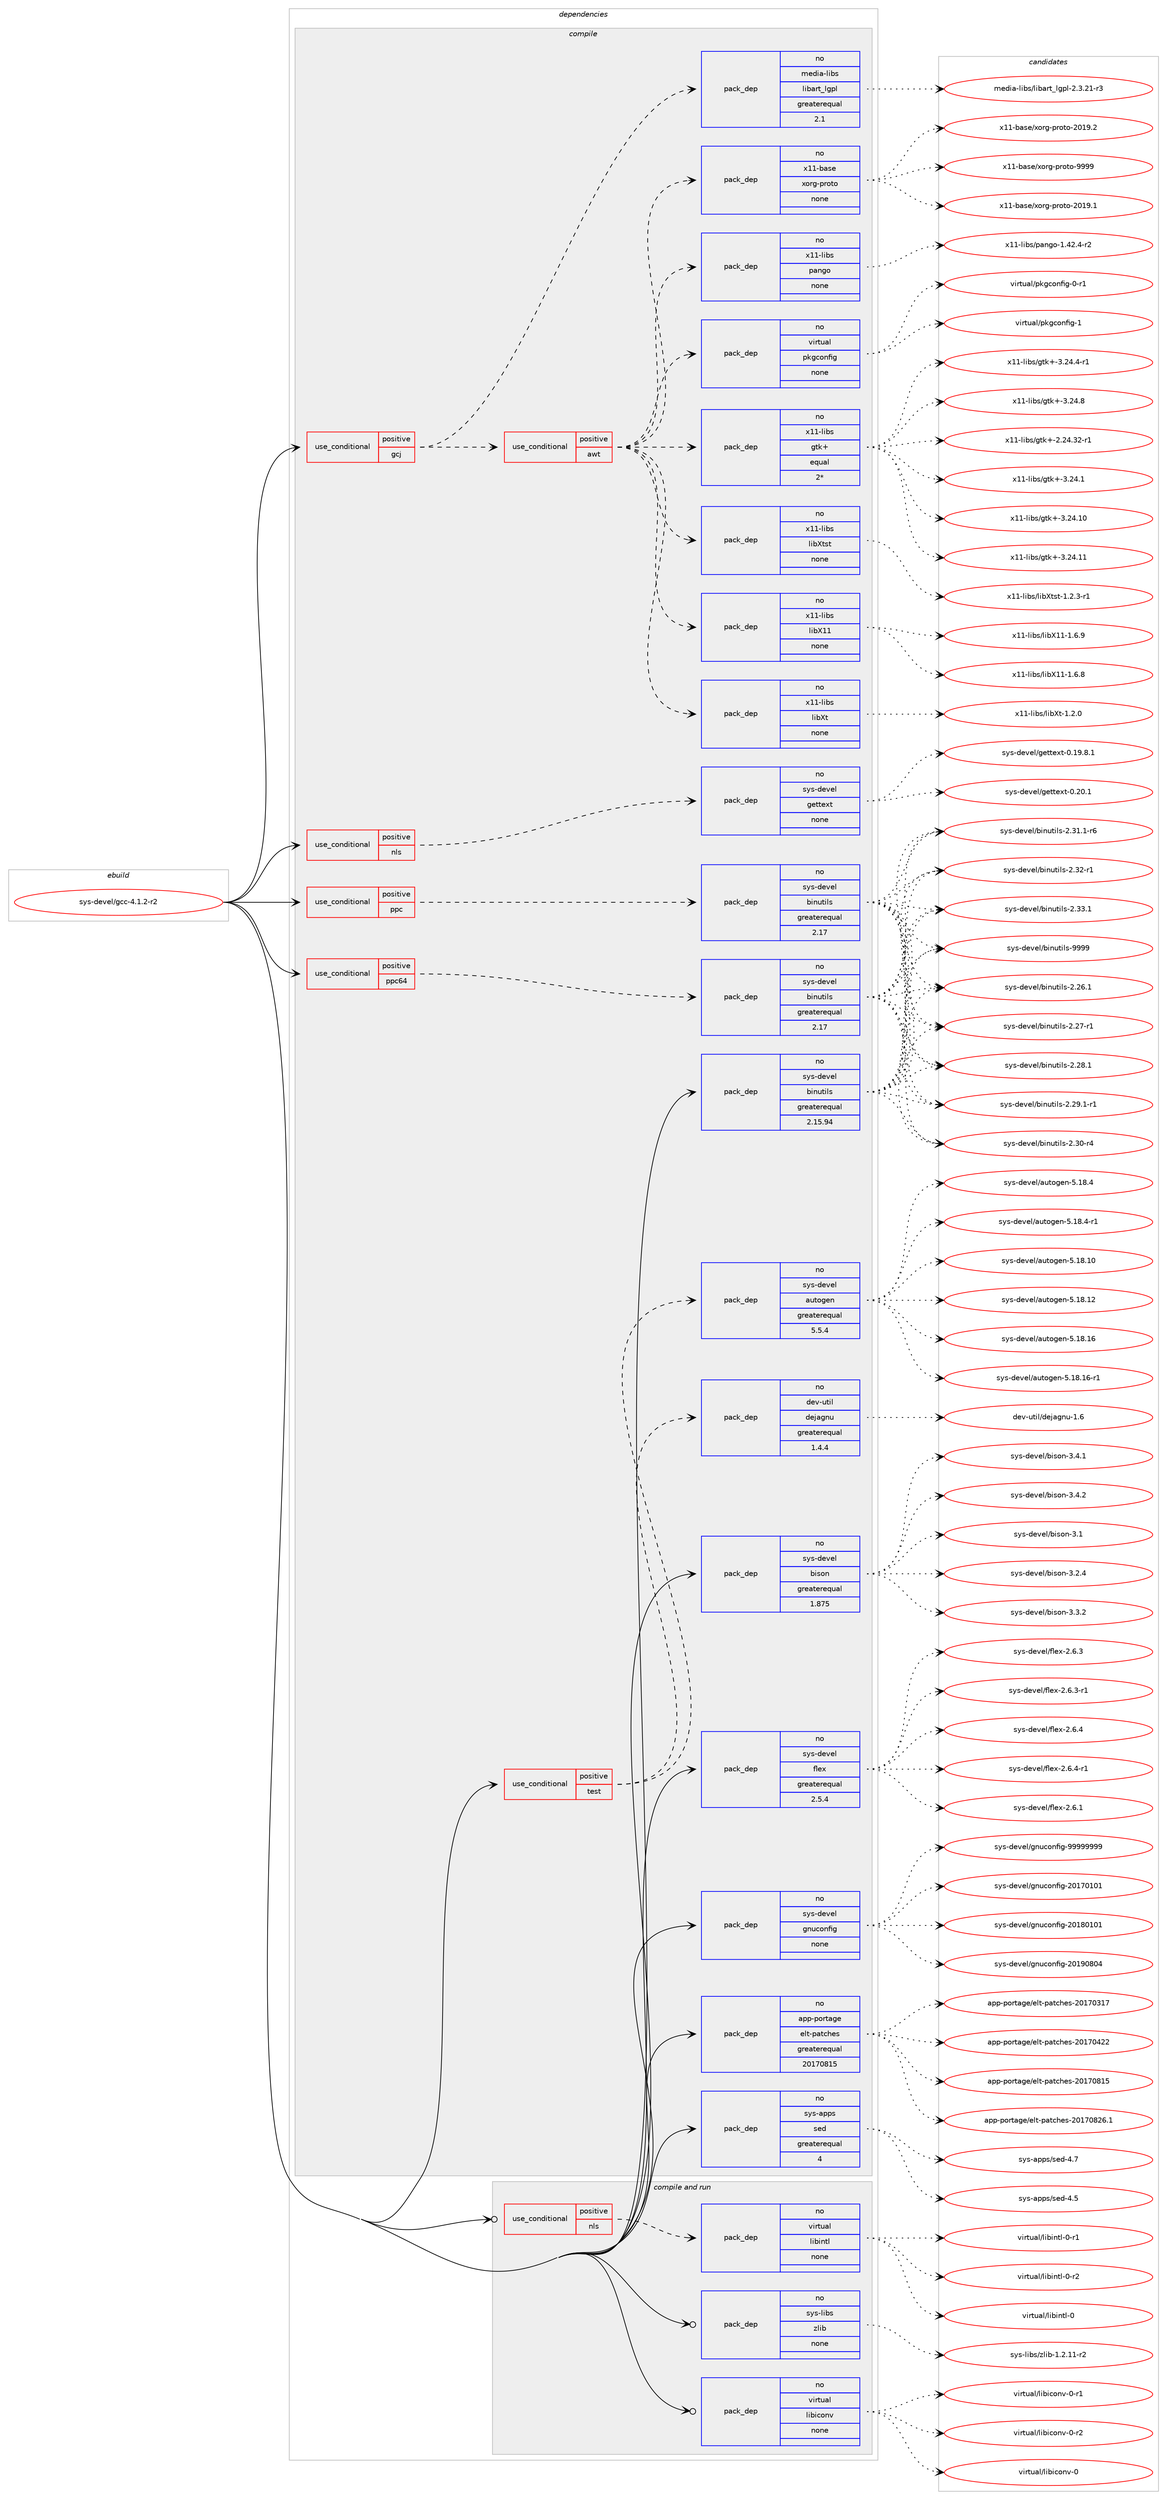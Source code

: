 digraph prolog {

# *************
# Graph options
# *************

newrank=true;
concentrate=true;
compound=true;
graph [rankdir=LR,fontname=Helvetica,fontsize=10,ranksep=1.5];#, ranksep=2.5, nodesep=0.2];
edge  [arrowhead=vee];
node  [fontname=Helvetica,fontsize=10];

# **********
# The ebuild
# **********

subgraph cluster_leftcol {
color=gray;
rank=same;
label=<<i>ebuild</i>>;
id [label="sys-devel/gcc-4.1.2-r2", color=red, width=4, href="../sys-devel/gcc-4.1.2-r2.svg"];
}

# ****************
# The dependencies
# ****************

subgraph cluster_midcol {
color=gray;
label=<<i>dependencies</i>>;
subgraph cluster_compile {
fillcolor="#eeeeee";
style=filled;
label=<<i>compile</i>>;
subgraph cond213735 {
dependency889007 [label=<<TABLE BORDER="0" CELLBORDER="1" CELLSPACING="0" CELLPADDING="4"><TR><TD ROWSPAN="3" CELLPADDING="10">use_conditional</TD></TR><TR><TD>positive</TD></TR><TR><TD>gcj</TD></TR></TABLE>>, shape=none, color=red];
subgraph cond213736 {
dependency889008 [label=<<TABLE BORDER="0" CELLBORDER="1" CELLSPACING="0" CELLPADDING="4"><TR><TD ROWSPAN="3" CELLPADDING="10">use_conditional</TD></TR><TR><TD>positive</TD></TR><TR><TD>awt</TD></TR></TABLE>>, shape=none, color=red];
subgraph pack659711 {
dependency889009 [label=<<TABLE BORDER="0" CELLBORDER="1" CELLSPACING="0" CELLPADDING="4" WIDTH="220"><TR><TD ROWSPAN="6" CELLPADDING="30">pack_dep</TD></TR><TR><TD WIDTH="110">no</TD></TR><TR><TD>x11-base</TD></TR><TR><TD>xorg-proto</TD></TR><TR><TD>none</TD></TR><TR><TD></TD></TR></TABLE>>, shape=none, color=blue];
}
dependency889008:e -> dependency889009:w [weight=20,style="dashed",arrowhead="vee"];
subgraph pack659712 {
dependency889010 [label=<<TABLE BORDER="0" CELLBORDER="1" CELLSPACING="0" CELLPADDING="4" WIDTH="220"><TR><TD ROWSPAN="6" CELLPADDING="30">pack_dep</TD></TR><TR><TD WIDTH="110">no</TD></TR><TR><TD>x11-libs</TD></TR><TR><TD>libXt</TD></TR><TR><TD>none</TD></TR><TR><TD></TD></TR></TABLE>>, shape=none, color=blue];
}
dependency889008:e -> dependency889010:w [weight=20,style="dashed",arrowhead="vee"];
subgraph pack659713 {
dependency889011 [label=<<TABLE BORDER="0" CELLBORDER="1" CELLSPACING="0" CELLPADDING="4" WIDTH="220"><TR><TD ROWSPAN="6" CELLPADDING="30">pack_dep</TD></TR><TR><TD WIDTH="110">no</TD></TR><TR><TD>x11-libs</TD></TR><TR><TD>libX11</TD></TR><TR><TD>none</TD></TR><TR><TD></TD></TR></TABLE>>, shape=none, color=blue];
}
dependency889008:e -> dependency889011:w [weight=20,style="dashed",arrowhead="vee"];
subgraph pack659714 {
dependency889012 [label=<<TABLE BORDER="0" CELLBORDER="1" CELLSPACING="0" CELLPADDING="4" WIDTH="220"><TR><TD ROWSPAN="6" CELLPADDING="30">pack_dep</TD></TR><TR><TD WIDTH="110">no</TD></TR><TR><TD>x11-libs</TD></TR><TR><TD>libXtst</TD></TR><TR><TD>none</TD></TR><TR><TD></TD></TR></TABLE>>, shape=none, color=blue];
}
dependency889008:e -> dependency889012:w [weight=20,style="dashed",arrowhead="vee"];
subgraph pack659715 {
dependency889013 [label=<<TABLE BORDER="0" CELLBORDER="1" CELLSPACING="0" CELLPADDING="4" WIDTH="220"><TR><TD ROWSPAN="6" CELLPADDING="30">pack_dep</TD></TR><TR><TD WIDTH="110">no</TD></TR><TR><TD>x11-libs</TD></TR><TR><TD>gtk+</TD></TR><TR><TD>equal</TD></TR><TR><TD>2*</TD></TR></TABLE>>, shape=none, color=blue];
}
dependency889008:e -> dependency889013:w [weight=20,style="dashed",arrowhead="vee"];
subgraph pack659716 {
dependency889014 [label=<<TABLE BORDER="0" CELLBORDER="1" CELLSPACING="0" CELLPADDING="4" WIDTH="220"><TR><TD ROWSPAN="6" CELLPADDING="30">pack_dep</TD></TR><TR><TD WIDTH="110">no</TD></TR><TR><TD>virtual</TD></TR><TR><TD>pkgconfig</TD></TR><TR><TD>none</TD></TR><TR><TD></TD></TR></TABLE>>, shape=none, color=blue];
}
dependency889008:e -> dependency889014:w [weight=20,style="dashed",arrowhead="vee"];
subgraph pack659717 {
dependency889015 [label=<<TABLE BORDER="0" CELLBORDER="1" CELLSPACING="0" CELLPADDING="4" WIDTH="220"><TR><TD ROWSPAN="6" CELLPADDING="30">pack_dep</TD></TR><TR><TD WIDTH="110">no</TD></TR><TR><TD>x11-libs</TD></TR><TR><TD>pango</TD></TR><TR><TD>none</TD></TR><TR><TD></TD></TR></TABLE>>, shape=none, color=blue];
}
dependency889008:e -> dependency889015:w [weight=20,style="dashed",arrowhead="vee"];
}
dependency889007:e -> dependency889008:w [weight=20,style="dashed",arrowhead="vee"];
subgraph pack659718 {
dependency889016 [label=<<TABLE BORDER="0" CELLBORDER="1" CELLSPACING="0" CELLPADDING="4" WIDTH="220"><TR><TD ROWSPAN="6" CELLPADDING="30">pack_dep</TD></TR><TR><TD WIDTH="110">no</TD></TR><TR><TD>media-libs</TD></TR><TR><TD>libart_lgpl</TD></TR><TR><TD>greaterequal</TD></TR><TR><TD>2.1</TD></TR></TABLE>>, shape=none, color=blue];
}
dependency889007:e -> dependency889016:w [weight=20,style="dashed",arrowhead="vee"];
}
id:e -> dependency889007:w [weight=20,style="solid",arrowhead="vee"];
subgraph cond213737 {
dependency889017 [label=<<TABLE BORDER="0" CELLBORDER="1" CELLSPACING="0" CELLPADDING="4"><TR><TD ROWSPAN="3" CELLPADDING="10">use_conditional</TD></TR><TR><TD>positive</TD></TR><TR><TD>nls</TD></TR></TABLE>>, shape=none, color=red];
subgraph pack659719 {
dependency889018 [label=<<TABLE BORDER="0" CELLBORDER="1" CELLSPACING="0" CELLPADDING="4" WIDTH="220"><TR><TD ROWSPAN="6" CELLPADDING="30">pack_dep</TD></TR><TR><TD WIDTH="110">no</TD></TR><TR><TD>sys-devel</TD></TR><TR><TD>gettext</TD></TR><TR><TD>none</TD></TR><TR><TD></TD></TR></TABLE>>, shape=none, color=blue];
}
dependency889017:e -> dependency889018:w [weight=20,style="dashed",arrowhead="vee"];
}
id:e -> dependency889017:w [weight=20,style="solid",arrowhead="vee"];
subgraph cond213738 {
dependency889019 [label=<<TABLE BORDER="0" CELLBORDER="1" CELLSPACING="0" CELLPADDING="4"><TR><TD ROWSPAN="3" CELLPADDING="10">use_conditional</TD></TR><TR><TD>positive</TD></TR><TR><TD>ppc</TD></TR></TABLE>>, shape=none, color=red];
subgraph pack659720 {
dependency889020 [label=<<TABLE BORDER="0" CELLBORDER="1" CELLSPACING="0" CELLPADDING="4" WIDTH="220"><TR><TD ROWSPAN="6" CELLPADDING="30">pack_dep</TD></TR><TR><TD WIDTH="110">no</TD></TR><TR><TD>sys-devel</TD></TR><TR><TD>binutils</TD></TR><TR><TD>greaterequal</TD></TR><TR><TD>2.17</TD></TR></TABLE>>, shape=none, color=blue];
}
dependency889019:e -> dependency889020:w [weight=20,style="dashed",arrowhead="vee"];
}
id:e -> dependency889019:w [weight=20,style="solid",arrowhead="vee"];
subgraph cond213739 {
dependency889021 [label=<<TABLE BORDER="0" CELLBORDER="1" CELLSPACING="0" CELLPADDING="4"><TR><TD ROWSPAN="3" CELLPADDING="10">use_conditional</TD></TR><TR><TD>positive</TD></TR><TR><TD>ppc64</TD></TR></TABLE>>, shape=none, color=red];
subgraph pack659721 {
dependency889022 [label=<<TABLE BORDER="0" CELLBORDER="1" CELLSPACING="0" CELLPADDING="4" WIDTH="220"><TR><TD ROWSPAN="6" CELLPADDING="30">pack_dep</TD></TR><TR><TD WIDTH="110">no</TD></TR><TR><TD>sys-devel</TD></TR><TR><TD>binutils</TD></TR><TR><TD>greaterequal</TD></TR><TR><TD>2.17</TD></TR></TABLE>>, shape=none, color=blue];
}
dependency889021:e -> dependency889022:w [weight=20,style="dashed",arrowhead="vee"];
}
id:e -> dependency889021:w [weight=20,style="solid",arrowhead="vee"];
subgraph cond213740 {
dependency889023 [label=<<TABLE BORDER="0" CELLBORDER="1" CELLSPACING="0" CELLPADDING="4"><TR><TD ROWSPAN="3" CELLPADDING="10">use_conditional</TD></TR><TR><TD>positive</TD></TR><TR><TD>test</TD></TR></TABLE>>, shape=none, color=red];
subgraph pack659722 {
dependency889024 [label=<<TABLE BORDER="0" CELLBORDER="1" CELLSPACING="0" CELLPADDING="4" WIDTH="220"><TR><TD ROWSPAN="6" CELLPADDING="30">pack_dep</TD></TR><TR><TD WIDTH="110">no</TD></TR><TR><TD>dev-util</TD></TR><TR><TD>dejagnu</TD></TR><TR><TD>greaterequal</TD></TR><TR><TD>1.4.4</TD></TR></TABLE>>, shape=none, color=blue];
}
dependency889023:e -> dependency889024:w [weight=20,style="dashed",arrowhead="vee"];
subgraph pack659723 {
dependency889025 [label=<<TABLE BORDER="0" CELLBORDER="1" CELLSPACING="0" CELLPADDING="4" WIDTH="220"><TR><TD ROWSPAN="6" CELLPADDING="30">pack_dep</TD></TR><TR><TD WIDTH="110">no</TD></TR><TR><TD>sys-devel</TD></TR><TR><TD>autogen</TD></TR><TR><TD>greaterequal</TD></TR><TR><TD>5.5.4</TD></TR></TABLE>>, shape=none, color=blue];
}
dependency889023:e -> dependency889025:w [weight=20,style="dashed",arrowhead="vee"];
}
id:e -> dependency889023:w [weight=20,style="solid",arrowhead="vee"];
subgraph pack659724 {
dependency889026 [label=<<TABLE BORDER="0" CELLBORDER="1" CELLSPACING="0" CELLPADDING="4" WIDTH="220"><TR><TD ROWSPAN="6" CELLPADDING="30">pack_dep</TD></TR><TR><TD WIDTH="110">no</TD></TR><TR><TD>app-portage</TD></TR><TR><TD>elt-patches</TD></TR><TR><TD>greaterequal</TD></TR><TR><TD>20170815</TD></TR></TABLE>>, shape=none, color=blue];
}
id:e -> dependency889026:w [weight=20,style="solid",arrowhead="vee"];
subgraph pack659725 {
dependency889027 [label=<<TABLE BORDER="0" CELLBORDER="1" CELLSPACING="0" CELLPADDING="4" WIDTH="220"><TR><TD ROWSPAN="6" CELLPADDING="30">pack_dep</TD></TR><TR><TD WIDTH="110">no</TD></TR><TR><TD>sys-apps</TD></TR><TR><TD>sed</TD></TR><TR><TD>greaterequal</TD></TR><TR><TD>4</TD></TR></TABLE>>, shape=none, color=blue];
}
id:e -> dependency889027:w [weight=20,style="solid",arrowhead="vee"];
subgraph pack659726 {
dependency889028 [label=<<TABLE BORDER="0" CELLBORDER="1" CELLSPACING="0" CELLPADDING="4" WIDTH="220"><TR><TD ROWSPAN="6" CELLPADDING="30">pack_dep</TD></TR><TR><TD WIDTH="110">no</TD></TR><TR><TD>sys-devel</TD></TR><TR><TD>binutils</TD></TR><TR><TD>greaterequal</TD></TR><TR><TD>2.15.94</TD></TR></TABLE>>, shape=none, color=blue];
}
id:e -> dependency889028:w [weight=20,style="solid",arrowhead="vee"];
subgraph pack659727 {
dependency889029 [label=<<TABLE BORDER="0" CELLBORDER="1" CELLSPACING="0" CELLPADDING="4" WIDTH="220"><TR><TD ROWSPAN="6" CELLPADDING="30">pack_dep</TD></TR><TR><TD WIDTH="110">no</TD></TR><TR><TD>sys-devel</TD></TR><TR><TD>bison</TD></TR><TR><TD>greaterequal</TD></TR><TR><TD>1.875</TD></TR></TABLE>>, shape=none, color=blue];
}
id:e -> dependency889029:w [weight=20,style="solid",arrowhead="vee"];
subgraph pack659728 {
dependency889030 [label=<<TABLE BORDER="0" CELLBORDER="1" CELLSPACING="0" CELLPADDING="4" WIDTH="220"><TR><TD ROWSPAN="6" CELLPADDING="30">pack_dep</TD></TR><TR><TD WIDTH="110">no</TD></TR><TR><TD>sys-devel</TD></TR><TR><TD>flex</TD></TR><TR><TD>greaterequal</TD></TR><TR><TD>2.5.4</TD></TR></TABLE>>, shape=none, color=blue];
}
id:e -> dependency889030:w [weight=20,style="solid",arrowhead="vee"];
subgraph pack659729 {
dependency889031 [label=<<TABLE BORDER="0" CELLBORDER="1" CELLSPACING="0" CELLPADDING="4" WIDTH="220"><TR><TD ROWSPAN="6" CELLPADDING="30">pack_dep</TD></TR><TR><TD WIDTH="110">no</TD></TR><TR><TD>sys-devel</TD></TR><TR><TD>gnuconfig</TD></TR><TR><TD>none</TD></TR><TR><TD></TD></TR></TABLE>>, shape=none, color=blue];
}
id:e -> dependency889031:w [weight=20,style="solid",arrowhead="vee"];
}
subgraph cluster_compileandrun {
fillcolor="#eeeeee";
style=filled;
label=<<i>compile and run</i>>;
subgraph cond213741 {
dependency889032 [label=<<TABLE BORDER="0" CELLBORDER="1" CELLSPACING="0" CELLPADDING="4"><TR><TD ROWSPAN="3" CELLPADDING="10">use_conditional</TD></TR><TR><TD>positive</TD></TR><TR><TD>nls</TD></TR></TABLE>>, shape=none, color=red];
subgraph pack659730 {
dependency889033 [label=<<TABLE BORDER="0" CELLBORDER="1" CELLSPACING="0" CELLPADDING="4" WIDTH="220"><TR><TD ROWSPAN="6" CELLPADDING="30">pack_dep</TD></TR><TR><TD WIDTH="110">no</TD></TR><TR><TD>virtual</TD></TR><TR><TD>libintl</TD></TR><TR><TD>none</TD></TR><TR><TD></TD></TR></TABLE>>, shape=none, color=blue];
}
dependency889032:e -> dependency889033:w [weight=20,style="dashed",arrowhead="vee"];
}
id:e -> dependency889032:w [weight=20,style="solid",arrowhead="odotvee"];
subgraph pack659731 {
dependency889034 [label=<<TABLE BORDER="0" CELLBORDER="1" CELLSPACING="0" CELLPADDING="4" WIDTH="220"><TR><TD ROWSPAN="6" CELLPADDING="30">pack_dep</TD></TR><TR><TD WIDTH="110">no</TD></TR><TR><TD>sys-libs</TD></TR><TR><TD>zlib</TD></TR><TR><TD>none</TD></TR><TR><TD></TD></TR></TABLE>>, shape=none, color=blue];
}
id:e -> dependency889034:w [weight=20,style="solid",arrowhead="odotvee"];
subgraph pack659732 {
dependency889035 [label=<<TABLE BORDER="0" CELLBORDER="1" CELLSPACING="0" CELLPADDING="4" WIDTH="220"><TR><TD ROWSPAN="6" CELLPADDING="30">pack_dep</TD></TR><TR><TD WIDTH="110">no</TD></TR><TR><TD>virtual</TD></TR><TR><TD>libiconv</TD></TR><TR><TD>none</TD></TR><TR><TD></TD></TR></TABLE>>, shape=none, color=blue];
}
id:e -> dependency889035:w [weight=20,style="solid",arrowhead="odotvee"];
}
subgraph cluster_run {
fillcolor="#eeeeee";
style=filled;
label=<<i>run</i>>;
}
}

# **************
# The candidates
# **************

subgraph cluster_choices {
rank=same;
color=gray;
label=<<i>candidates</i>>;

subgraph choice659711 {
color=black;
nodesep=1;
choice1204949459897115101471201111141034511211411111611145504849574649 [label="x11-base/xorg-proto-2019.1", color=red, width=4,href="../x11-base/xorg-proto-2019.1.svg"];
choice1204949459897115101471201111141034511211411111611145504849574650 [label="x11-base/xorg-proto-2019.2", color=red, width=4,href="../x11-base/xorg-proto-2019.2.svg"];
choice120494945989711510147120111114103451121141111161114557575757 [label="x11-base/xorg-proto-9999", color=red, width=4,href="../x11-base/xorg-proto-9999.svg"];
dependency889009:e -> choice1204949459897115101471201111141034511211411111611145504849574649:w [style=dotted,weight="100"];
dependency889009:e -> choice1204949459897115101471201111141034511211411111611145504849574650:w [style=dotted,weight="100"];
dependency889009:e -> choice120494945989711510147120111114103451121141111161114557575757:w [style=dotted,weight="100"];
}
subgraph choice659712 {
color=black;
nodesep=1;
choice12049494510810598115471081059888116454946504648 [label="x11-libs/libXt-1.2.0", color=red, width=4,href="../x11-libs/libXt-1.2.0.svg"];
dependency889010:e -> choice12049494510810598115471081059888116454946504648:w [style=dotted,weight="100"];
}
subgraph choice659713 {
color=black;
nodesep=1;
choice120494945108105981154710810598884949454946544656 [label="x11-libs/libX11-1.6.8", color=red, width=4,href="../x11-libs/libX11-1.6.8.svg"];
choice120494945108105981154710810598884949454946544657 [label="x11-libs/libX11-1.6.9", color=red, width=4,href="../x11-libs/libX11-1.6.9.svg"];
dependency889011:e -> choice120494945108105981154710810598884949454946544656:w [style=dotted,weight="100"];
dependency889011:e -> choice120494945108105981154710810598884949454946544657:w [style=dotted,weight="100"];
}
subgraph choice659714 {
color=black;
nodesep=1;
choice120494945108105981154710810598881161151164549465046514511449 [label="x11-libs/libXtst-1.2.3-r1", color=red, width=4,href="../x11-libs/libXtst-1.2.3-r1.svg"];
dependency889012:e -> choice120494945108105981154710810598881161151164549465046514511449:w [style=dotted,weight="100"];
}
subgraph choice659715 {
color=black;
nodesep=1;
choice12049494510810598115471031161074345504650524651504511449 [label="x11-libs/gtk+-2.24.32-r1", color=red, width=4,href="../x11-libs/gtk+-2.24.32-r1.svg"];
choice12049494510810598115471031161074345514650524649 [label="x11-libs/gtk+-3.24.1", color=red, width=4,href="../x11-libs/gtk+-3.24.1.svg"];
choice1204949451081059811547103116107434551465052464948 [label="x11-libs/gtk+-3.24.10", color=red, width=4,href="../x11-libs/gtk+-3.24.10.svg"];
choice1204949451081059811547103116107434551465052464949 [label="x11-libs/gtk+-3.24.11", color=red, width=4,href="../x11-libs/gtk+-3.24.11.svg"];
choice120494945108105981154710311610743455146505246524511449 [label="x11-libs/gtk+-3.24.4-r1", color=red, width=4,href="../x11-libs/gtk+-3.24.4-r1.svg"];
choice12049494510810598115471031161074345514650524656 [label="x11-libs/gtk+-3.24.8", color=red, width=4,href="../x11-libs/gtk+-3.24.8.svg"];
dependency889013:e -> choice12049494510810598115471031161074345504650524651504511449:w [style=dotted,weight="100"];
dependency889013:e -> choice12049494510810598115471031161074345514650524649:w [style=dotted,weight="100"];
dependency889013:e -> choice1204949451081059811547103116107434551465052464948:w [style=dotted,weight="100"];
dependency889013:e -> choice1204949451081059811547103116107434551465052464949:w [style=dotted,weight="100"];
dependency889013:e -> choice120494945108105981154710311610743455146505246524511449:w [style=dotted,weight="100"];
dependency889013:e -> choice12049494510810598115471031161074345514650524656:w [style=dotted,weight="100"];
}
subgraph choice659716 {
color=black;
nodesep=1;
choice11810511411611797108471121071039911111010210510345484511449 [label="virtual/pkgconfig-0-r1", color=red, width=4,href="../virtual/pkgconfig-0-r1.svg"];
choice1181051141161179710847112107103991111101021051034549 [label="virtual/pkgconfig-1", color=red, width=4,href="../virtual/pkgconfig-1.svg"];
dependency889014:e -> choice11810511411611797108471121071039911111010210510345484511449:w [style=dotted,weight="100"];
dependency889014:e -> choice1181051141161179710847112107103991111101021051034549:w [style=dotted,weight="100"];
}
subgraph choice659717 {
color=black;
nodesep=1;
choice120494945108105981154711297110103111454946525046524511450 [label="x11-libs/pango-1.42.4-r2", color=red, width=4,href="../x11-libs/pango-1.42.4-r2.svg"];
dependency889015:e -> choice120494945108105981154711297110103111454946525046524511450:w [style=dotted,weight="100"];
}
subgraph choice659718 {
color=black;
nodesep=1;
choice10910110010597451081059811547108105989711411695108103112108455046514650494511451 [label="media-libs/libart_lgpl-2.3.21-r3", color=red, width=4,href="../media-libs/libart_lgpl-2.3.21-r3.svg"];
dependency889016:e -> choice10910110010597451081059811547108105989711411695108103112108455046514650494511451:w [style=dotted,weight="100"];
}
subgraph choice659719 {
color=black;
nodesep=1;
choice1151211154510010111810110847103101116116101120116454846495746564649 [label="sys-devel/gettext-0.19.8.1", color=red, width=4,href="../sys-devel/gettext-0.19.8.1.svg"];
choice115121115451001011181011084710310111611610112011645484650484649 [label="sys-devel/gettext-0.20.1", color=red, width=4,href="../sys-devel/gettext-0.20.1.svg"];
dependency889018:e -> choice1151211154510010111810110847103101116116101120116454846495746564649:w [style=dotted,weight="100"];
dependency889018:e -> choice115121115451001011181011084710310111611610112011645484650484649:w [style=dotted,weight="100"];
}
subgraph choice659720 {
color=black;
nodesep=1;
choice11512111545100101118101108479810511011711610510811545504650544649 [label="sys-devel/binutils-2.26.1", color=red, width=4,href="../sys-devel/binutils-2.26.1.svg"];
choice11512111545100101118101108479810511011711610510811545504650554511449 [label="sys-devel/binutils-2.27-r1", color=red, width=4,href="../sys-devel/binutils-2.27-r1.svg"];
choice11512111545100101118101108479810511011711610510811545504650564649 [label="sys-devel/binutils-2.28.1", color=red, width=4,href="../sys-devel/binutils-2.28.1.svg"];
choice115121115451001011181011084798105110117116105108115455046505746494511449 [label="sys-devel/binutils-2.29.1-r1", color=red, width=4,href="../sys-devel/binutils-2.29.1-r1.svg"];
choice11512111545100101118101108479810511011711610510811545504651484511452 [label="sys-devel/binutils-2.30-r4", color=red, width=4,href="../sys-devel/binutils-2.30-r4.svg"];
choice115121115451001011181011084798105110117116105108115455046514946494511454 [label="sys-devel/binutils-2.31.1-r6", color=red, width=4,href="../sys-devel/binutils-2.31.1-r6.svg"];
choice11512111545100101118101108479810511011711610510811545504651504511449 [label="sys-devel/binutils-2.32-r1", color=red, width=4,href="../sys-devel/binutils-2.32-r1.svg"];
choice11512111545100101118101108479810511011711610510811545504651514649 [label="sys-devel/binutils-2.33.1", color=red, width=4,href="../sys-devel/binutils-2.33.1.svg"];
choice1151211154510010111810110847981051101171161051081154557575757 [label="sys-devel/binutils-9999", color=red, width=4,href="../sys-devel/binutils-9999.svg"];
dependency889020:e -> choice11512111545100101118101108479810511011711610510811545504650544649:w [style=dotted,weight="100"];
dependency889020:e -> choice11512111545100101118101108479810511011711610510811545504650554511449:w [style=dotted,weight="100"];
dependency889020:e -> choice11512111545100101118101108479810511011711610510811545504650564649:w [style=dotted,weight="100"];
dependency889020:e -> choice115121115451001011181011084798105110117116105108115455046505746494511449:w [style=dotted,weight="100"];
dependency889020:e -> choice11512111545100101118101108479810511011711610510811545504651484511452:w [style=dotted,weight="100"];
dependency889020:e -> choice115121115451001011181011084798105110117116105108115455046514946494511454:w [style=dotted,weight="100"];
dependency889020:e -> choice11512111545100101118101108479810511011711610510811545504651504511449:w [style=dotted,weight="100"];
dependency889020:e -> choice11512111545100101118101108479810511011711610510811545504651514649:w [style=dotted,weight="100"];
dependency889020:e -> choice1151211154510010111810110847981051101171161051081154557575757:w [style=dotted,weight="100"];
}
subgraph choice659721 {
color=black;
nodesep=1;
choice11512111545100101118101108479810511011711610510811545504650544649 [label="sys-devel/binutils-2.26.1", color=red, width=4,href="../sys-devel/binutils-2.26.1.svg"];
choice11512111545100101118101108479810511011711610510811545504650554511449 [label="sys-devel/binutils-2.27-r1", color=red, width=4,href="../sys-devel/binutils-2.27-r1.svg"];
choice11512111545100101118101108479810511011711610510811545504650564649 [label="sys-devel/binutils-2.28.1", color=red, width=4,href="../sys-devel/binutils-2.28.1.svg"];
choice115121115451001011181011084798105110117116105108115455046505746494511449 [label="sys-devel/binutils-2.29.1-r1", color=red, width=4,href="../sys-devel/binutils-2.29.1-r1.svg"];
choice11512111545100101118101108479810511011711610510811545504651484511452 [label="sys-devel/binutils-2.30-r4", color=red, width=4,href="../sys-devel/binutils-2.30-r4.svg"];
choice115121115451001011181011084798105110117116105108115455046514946494511454 [label="sys-devel/binutils-2.31.1-r6", color=red, width=4,href="../sys-devel/binutils-2.31.1-r6.svg"];
choice11512111545100101118101108479810511011711610510811545504651504511449 [label="sys-devel/binutils-2.32-r1", color=red, width=4,href="../sys-devel/binutils-2.32-r1.svg"];
choice11512111545100101118101108479810511011711610510811545504651514649 [label="sys-devel/binutils-2.33.1", color=red, width=4,href="../sys-devel/binutils-2.33.1.svg"];
choice1151211154510010111810110847981051101171161051081154557575757 [label="sys-devel/binutils-9999", color=red, width=4,href="../sys-devel/binutils-9999.svg"];
dependency889022:e -> choice11512111545100101118101108479810511011711610510811545504650544649:w [style=dotted,weight="100"];
dependency889022:e -> choice11512111545100101118101108479810511011711610510811545504650554511449:w [style=dotted,weight="100"];
dependency889022:e -> choice11512111545100101118101108479810511011711610510811545504650564649:w [style=dotted,weight="100"];
dependency889022:e -> choice115121115451001011181011084798105110117116105108115455046505746494511449:w [style=dotted,weight="100"];
dependency889022:e -> choice11512111545100101118101108479810511011711610510811545504651484511452:w [style=dotted,weight="100"];
dependency889022:e -> choice115121115451001011181011084798105110117116105108115455046514946494511454:w [style=dotted,weight="100"];
dependency889022:e -> choice11512111545100101118101108479810511011711610510811545504651504511449:w [style=dotted,weight="100"];
dependency889022:e -> choice11512111545100101118101108479810511011711610510811545504651514649:w [style=dotted,weight="100"];
dependency889022:e -> choice1151211154510010111810110847981051101171161051081154557575757:w [style=dotted,weight="100"];
}
subgraph choice659722 {
color=black;
nodesep=1;
choice10010111845117116105108471001011069710311011745494654 [label="dev-util/dejagnu-1.6", color=red, width=4,href="../dev-util/dejagnu-1.6.svg"];
dependency889024:e -> choice10010111845117116105108471001011069710311011745494654:w [style=dotted,weight="100"];
}
subgraph choice659723 {
color=black;
nodesep=1;
choice1151211154510010111810110847971171161111031011104553464956464948 [label="sys-devel/autogen-5.18.10", color=red, width=4,href="../sys-devel/autogen-5.18.10.svg"];
choice1151211154510010111810110847971171161111031011104553464956464950 [label="sys-devel/autogen-5.18.12", color=red, width=4,href="../sys-devel/autogen-5.18.12.svg"];
choice1151211154510010111810110847971171161111031011104553464956464954 [label="sys-devel/autogen-5.18.16", color=red, width=4,href="../sys-devel/autogen-5.18.16.svg"];
choice11512111545100101118101108479711711611110310111045534649564649544511449 [label="sys-devel/autogen-5.18.16-r1", color=red, width=4,href="../sys-devel/autogen-5.18.16-r1.svg"];
choice11512111545100101118101108479711711611110310111045534649564652 [label="sys-devel/autogen-5.18.4", color=red, width=4,href="../sys-devel/autogen-5.18.4.svg"];
choice115121115451001011181011084797117116111103101110455346495646524511449 [label="sys-devel/autogen-5.18.4-r1", color=red, width=4,href="../sys-devel/autogen-5.18.4-r1.svg"];
dependency889025:e -> choice1151211154510010111810110847971171161111031011104553464956464948:w [style=dotted,weight="100"];
dependency889025:e -> choice1151211154510010111810110847971171161111031011104553464956464950:w [style=dotted,weight="100"];
dependency889025:e -> choice1151211154510010111810110847971171161111031011104553464956464954:w [style=dotted,weight="100"];
dependency889025:e -> choice11512111545100101118101108479711711611110310111045534649564649544511449:w [style=dotted,weight="100"];
dependency889025:e -> choice11512111545100101118101108479711711611110310111045534649564652:w [style=dotted,weight="100"];
dependency889025:e -> choice115121115451001011181011084797117116111103101110455346495646524511449:w [style=dotted,weight="100"];
}
subgraph choice659724 {
color=black;
nodesep=1;
choice97112112451121111141169710310147101108116451129711699104101115455048495548514955 [label="app-portage/elt-patches-20170317", color=red, width=4,href="../app-portage/elt-patches-20170317.svg"];
choice97112112451121111141169710310147101108116451129711699104101115455048495548525050 [label="app-portage/elt-patches-20170422", color=red, width=4,href="../app-portage/elt-patches-20170422.svg"];
choice97112112451121111141169710310147101108116451129711699104101115455048495548564953 [label="app-portage/elt-patches-20170815", color=red, width=4,href="../app-portage/elt-patches-20170815.svg"];
choice971121124511211111411697103101471011081164511297116991041011154550484955485650544649 [label="app-portage/elt-patches-20170826.1", color=red, width=4,href="../app-portage/elt-patches-20170826.1.svg"];
dependency889026:e -> choice97112112451121111141169710310147101108116451129711699104101115455048495548514955:w [style=dotted,weight="100"];
dependency889026:e -> choice97112112451121111141169710310147101108116451129711699104101115455048495548525050:w [style=dotted,weight="100"];
dependency889026:e -> choice97112112451121111141169710310147101108116451129711699104101115455048495548564953:w [style=dotted,weight="100"];
dependency889026:e -> choice971121124511211111411697103101471011081164511297116991041011154550484955485650544649:w [style=dotted,weight="100"];
}
subgraph choice659725 {
color=black;
nodesep=1;
choice11512111545971121121154711510110045524653 [label="sys-apps/sed-4.5", color=red, width=4,href="../sys-apps/sed-4.5.svg"];
choice11512111545971121121154711510110045524655 [label="sys-apps/sed-4.7", color=red, width=4,href="../sys-apps/sed-4.7.svg"];
dependency889027:e -> choice11512111545971121121154711510110045524653:w [style=dotted,weight="100"];
dependency889027:e -> choice11512111545971121121154711510110045524655:w [style=dotted,weight="100"];
}
subgraph choice659726 {
color=black;
nodesep=1;
choice11512111545100101118101108479810511011711610510811545504650544649 [label="sys-devel/binutils-2.26.1", color=red, width=4,href="../sys-devel/binutils-2.26.1.svg"];
choice11512111545100101118101108479810511011711610510811545504650554511449 [label="sys-devel/binutils-2.27-r1", color=red, width=4,href="../sys-devel/binutils-2.27-r1.svg"];
choice11512111545100101118101108479810511011711610510811545504650564649 [label="sys-devel/binutils-2.28.1", color=red, width=4,href="../sys-devel/binutils-2.28.1.svg"];
choice115121115451001011181011084798105110117116105108115455046505746494511449 [label="sys-devel/binutils-2.29.1-r1", color=red, width=4,href="../sys-devel/binutils-2.29.1-r1.svg"];
choice11512111545100101118101108479810511011711610510811545504651484511452 [label="sys-devel/binutils-2.30-r4", color=red, width=4,href="../sys-devel/binutils-2.30-r4.svg"];
choice115121115451001011181011084798105110117116105108115455046514946494511454 [label="sys-devel/binutils-2.31.1-r6", color=red, width=4,href="../sys-devel/binutils-2.31.1-r6.svg"];
choice11512111545100101118101108479810511011711610510811545504651504511449 [label="sys-devel/binutils-2.32-r1", color=red, width=4,href="../sys-devel/binutils-2.32-r1.svg"];
choice11512111545100101118101108479810511011711610510811545504651514649 [label="sys-devel/binutils-2.33.1", color=red, width=4,href="../sys-devel/binutils-2.33.1.svg"];
choice1151211154510010111810110847981051101171161051081154557575757 [label="sys-devel/binutils-9999", color=red, width=4,href="../sys-devel/binutils-9999.svg"];
dependency889028:e -> choice11512111545100101118101108479810511011711610510811545504650544649:w [style=dotted,weight="100"];
dependency889028:e -> choice11512111545100101118101108479810511011711610510811545504650554511449:w [style=dotted,weight="100"];
dependency889028:e -> choice11512111545100101118101108479810511011711610510811545504650564649:w [style=dotted,weight="100"];
dependency889028:e -> choice115121115451001011181011084798105110117116105108115455046505746494511449:w [style=dotted,weight="100"];
dependency889028:e -> choice11512111545100101118101108479810511011711610510811545504651484511452:w [style=dotted,weight="100"];
dependency889028:e -> choice115121115451001011181011084798105110117116105108115455046514946494511454:w [style=dotted,weight="100"];
dependency889028:e -> choice11512111545100101118101108479810511011711610510811545504651504511449:w [style=dotted,weight="100"];
dependency889028:e -> choice11512111545100101118101108479810511011711610510811545504651514649:w [style=dotted,weight="100"];
dependency889028:e -> choice1151211154510010111810110847981051101171161051081154557575757:w [style=dotted,weight="100"];
}
subgraph choice659727 {
color=black;
nodesep=1;
choice11512111545100101118101108479810511511111045514649 [label="sys-devel/bison-3.1", color=red, width=4,href="../sys-devel/bison-3.1.svg"];
choice115121115451001011181011084798105115111110455146504652 [label="sys-devel/bison-3.2.4", color=red, width=4,href="../sys-devel/bison-3.2.4.svg"];
choice115121115451001011181011084798105115111110455146514650 [label="sys-devel/bison-3.3.2", color=red, width=4,href="../sys-devel/bison-3.3.2.svg"];
choice115121115451001011181011084798105115111110455146524649 [label="sys-devel/bison-3.4.1", color=red, width=4,href="../sys-devel/bison-3.4.1.svg"];
choice115121115451001011181011084798105115111110455146524650 [label="sys-devel/bison-3.4.2", color=red, width=4,href="../sys-devel/bison-3.4.2.svg"];
dependency889029:e -> choice11512111545100101118101108479810511511111045514649:w [style=dotted,weight="100"];
dependency889029:e -> choice115121115451001011181011084798105115111110455146504652:w [style=dotted,weight="100"];
dependency889029:e -> choice115121115451001011181011084798105115111110455146514650:w [style=dotted,weight="100"];
dependency889029:e -> choice115121115451001011181011084798105115111110455146524649:w [style=dotted,weight="100"];
dependency889029:e -> choice115121115451001011181011084798105115111110455146524650:w [style=dotted,weight="100"];
}
subgraph choice659728 {
color=black;
nodesep=1;
choice1151211154510010111810110847102108101120455046544649 [label="sys-devel/flex-2.6.1", color=red, width=4,href="../sys-devel/flex-2.6.1.svg"];
choice1151211154510010111810110847102108101120455046544651 [label="sys-devel/flex-2.6.3", color=red, width=4,href="../sys-devel/flex-2.6.3.svg"];
choice11512111545100101118101108471021081011204550465446514511449 [label="sys-devel/flex-2.6.3-r1", color=red, width=4,href="../sys-devel/flex-2.6.3-r1.svg"];
choice1151211154510010111810110847102108101120455046544652 [label="sys-devel/flex-2.6.4", color=red, width=4,href="../sys-devel/flex-2.6.4.svg"];
choice11512111545100101118101108471021081011204550465446524511449 [label="sys-devel/flex-2.6.4-r1", color=red, width=4,href="../sys-devel/flex-2.6.4-r1.svg"];
dependency889030:e -> choice1151211154510010111810110847102108101120455046544649:w [style=dotted,weight="100"];
dependency889030:e -> choice1151211154510010111810110847102108101120455046544651:w [style=dotted,weight="100"];
dependency889030:e -> choice11512111545100101118101108471021081011204550465446514511449:w [style=dotted,weight="100"];
dependency889030:e -> choice1151211154510010111810110847102108101120455046544652:w [style=dotted,weight="100"];
dependency889030:e -> choice11512111545100101118101108471021081011204550465446524511449:w [style=dotted,weight="100"];
}
subgraph choice659729 {
color=black;
nodesep=1;
choice115121115451001011181011084710311011799111110102105103455048495548494849 [label="sys-devel/gnuconfig-20170101", color=red, width=4,href="../sys-devel/gnuconfig-20170101.svg"];
choice115121115451001011181011084710311011799111110102105103455048495648494849 [label="sys-devel/gnuconfig-20180101", color=red, width=4,href="../sys-devel/gnuconfig-20180101.svg"];
choice115121115451001011181011084710311011799111110102105103455048495748564852 [label="sys-devel/gnuconfig-20190804", color=red, width=4,href="../sys-devel/gnuconfig-20190804.svg"];
choice115121115451001011181011084710311011799111110102105103455757575757575757 [label="sys-devel/gnuconfig-99999999", color=red, width=4,href="../sys-devel/gnuconfig-99999999.svg"];
dependency889031:e -> choice115121115451001011181011084710311011799111110102105103455048495548494849:w [style=dotted,weight="100"];
dependency889031:e -> choice115121115451001011181011084710311011799111110102105103455048495648494849:w [style=dotted,weight="100"];
dependency889031:e -> choice115121115451001011181011084710311011799111110102105103455048495748564852:w [style=dotted,weight="100"];
dependency889031:e -> choice115121115451001011181011084710311011799111110102105103455757575757575757:w [style=dotted,weight="100"];
}
subgraph choice659730 {
color=black;
nodesep=1;
choice1181051141161179710847108105981051101161084548 [label="virtual/libintl-0", color=red, width=4,href="../virtual/libintl-0.svg"];
choice11810511411611797108471081059810511011610845484511449 [label="virtual/libintl-0-r1", color=red, width=4,href="../virtual/libintl-0-r1.svg"];
choice11810511411611797108471081059810511011610845484511450 [label="virtual/libintl-0-r2", color=red, width=4,href="../virtual/libintl-0-r2.svg"];
dependency889033:e -> choice1181051141161179710847108105981051101161084548:w [style=dotted,weight="100"];
dependency889033:e -> choice11810511411611797108471081059810511011610845484511449:w [style=dotted,weight="100"];
dependency889033:e -> choice11810511411611797108471081059810511011610845484511450:w [style=dotted,weight="100"];
}
subgraph choice659731 {
color=black;
nodesep=1;
choice11512111545108105981154712210810598454946504649494511450 [label="sys-libs/zlib-1.2.11-r2", color=red, width=4,href="../sys-libs/zlib-1.2.11-r2.svg"];
dependency889034:e -> choice11512111545108105981154712210810598454946504649494511450:w [style=dotted,weight="100"];
}
subgraph choice659732 {
color=black;
nodesep=1;
choice118105114116117971084710810598105991111101184548 [label="virtual/libiconv-0", color=red, width=4,href="../virtual/libiconv-0.svg"];
choice1181051141161179710847108105981059911111011845484511449 [label="virtual/libiconv-0-r1", color=red, width=4,href="../virtual/libiconv-0-r1.svg"];
choice1181051141161179710847108105981059911111011845484511450 [label="virtual/libiconv-0-r2", color=red, width=4,href="../virtual/libiconv-0-r2.svg"];
dependency889035:e -> choice118105114116117971084710810598105991111101184548:w [style=dotted,weight="100"];
dependency889035:e -> choice1181051141161179710847108105981059911111011845484511449:w [style=dotted,weight="100"];
dependency889035:e -> choice1181051141161179710847108105981059911111011845484511450:w [style=dotted,weight="100"];
}
}

}
